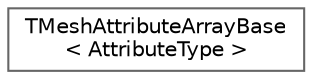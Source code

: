 digraph "Graphical Class Hierarchy"
{
 // INTERACTIVE_SVG=YES
 // LATEX_PDF_SIZE
  bgcolor="transparent";
  edge [fontname=Helvetica,fontsize=10,labelfontname=Helvetica,labelfontsize=10];
  node [fontname=Helvetica,fontsize=10,shape=box,height=0.2,width=0.4];
  rankdir="LR";
  Node0 [id="Node000000",label="TMeshAttributeArrayBase\l\< AttributeType \>",height=0.2,width=0.4,color="grey40", fillcolor="white", style="filled",URL="$d3/d90/classTMeshAttributeArrayBase.html",tooltip="This defines the container used to hold mesh element attributes of a particular name and index."];
}
